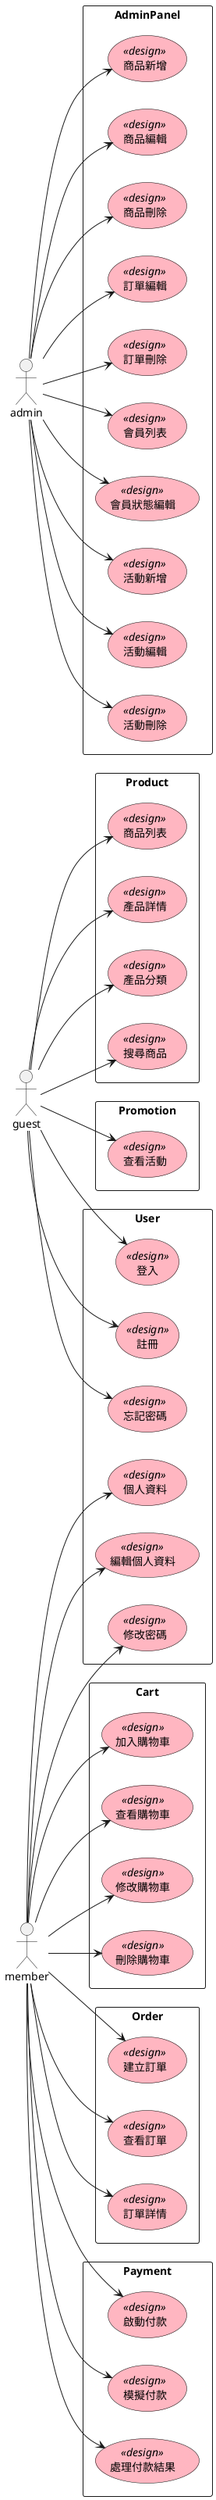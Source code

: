 @startuml
left to right direction
skinparam packageStyle rectangle
skinparam usecase {
  BackgroundColor<<design>> LightPink
  BorderColor black
}

actor guest
actor member
actor admin


package User{
    usecase "登入" <<design>> as Login
    usecase "註冊" <<design>> as Register
    usecase "忘記密碼" <<design>> as ForgetPw
    usecase "個人資料" <<design>> as Profile
    usecase "編輯個人資料" <<design>> as EditProfile
    usecase "修改密碼" <<design>> as ChangePw
}

package Product{
    usecase "商品列表" <<design>> as ProductList
    usecase "產品詳情" <<design>> as ProductDetail
    usecase "產品分類" <<design>> as ProductCategory
    usecase "搜尋商品" <<design>> as SearchProduct
}

package Cart {
  usecase "加入購物車" <<design>> as AddCart
  usecase "查看購物車" <<design>> as ViewCart
  usecase "修改購物車" <<design>> as EditCart
  usecase "刪除購物車" <<design>> as DeleteCart
}

package Order{
    usecase "建立訂單" <<design>> as AddOrder
    usecase "查看訂單" <<design>> as ViewOrder
    usecase "訂單詳情" <<design>> as OrderDetail
}

package Promotion{
  usecase "查看活動" <<design>> as ViewEvent
}

package AdminPanel{
    usecase "商品新增" <<design>> as AddProduct
    usecase "商品編輯" <<design>> as EditProduct
    usecase "商品刪除" <<design>> as DeleteProduct
    usecase "訂單編輯" <<design>> as EditOrder
    usecase "訂單刪除" <<design>> as DeleteOrder
    usecase "會員列表" <<design>> as MemberList
    usecase "會員狀態編輯" <<design>> as EditMemberStatus
    usecase "活動新增" <<design>> as AddEvent
    usecase "活動編輯" <<design>> as EditEvent
    usecase "活動刪除" <<design>> as DeleteEvent

}

package Payment{
  usecase "啟動付款" <<design>> as InitiatePayment
  usecase "模擬付款" <<design>> as MockPayment
  usecase "處理付款結果" <<design>> as PaymentResult
}

member --> AddCart
member --> ViewCart
member --> EditCart
member --> DeleteCart
member --> Profile
member --> EditProfile
member --> ChangePw
member --> AddOrder
member --> ViewOrder
member --> OrderDetail
member --> InitiatePayment
member --> MockPayment
member --> PaymentResult

guest --> Login
guest --> Register
guest --> ForgetPw
guest --> ProductList
guest --> ProductDetail
guest --> ProductCategory
guest --> SearchProduct
guest --> ViewEvent

admin --> MemberList
admin --> EditMemberStatus
admin --> AddProduct
admin --> EditProduct
admin --> DeleteProduct
admin --> EditOrder
admin --> DeleteOrder
admin --> AddEvent
admin --> EditEvent
admin --> DeleteEvent

@enduml